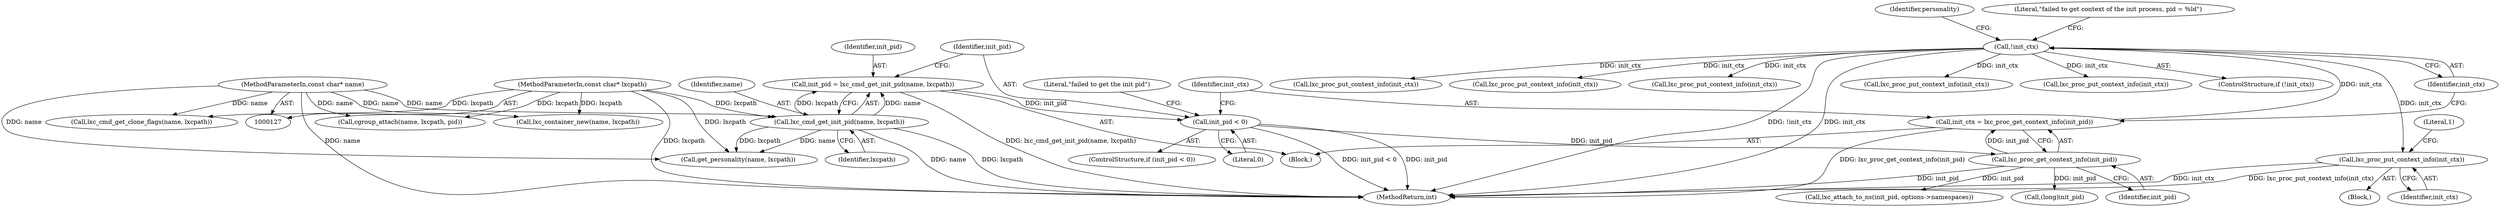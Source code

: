 digraph "0_lxc_81f466d05f2a89cb4f122ef7f593ff3f279b165c_1@pointer" {
"1000199" [label="(Call,lxc_proc_put_context_info(init_ctx))"];
"1000174" [label="(Call,!init_ctx)"];
"1000169" [label="(Call,init_ctx = lxc_proc_get_context_info(init_pid))"];
"1000171" [label="(Call,lxc_proc_get_context_info(init_pid))"];
"1000160" [label="(Call,init_pid < 0)"];
"1000154" [label="(Call,init_pid = lxc_cmd_get_init_pid(name, lxcpath))"];
"1000156" [label="(Call,lxc_cmd_get_init_pid(name, lxcpath))"];
"1000128" [label="(MethodParameterIn,const char* name)"];
"1000129" [label="(MethodParameterIn,const char* lxcpath)"];
"1000175" [label="(Identifier,init_ctx)"];
"1000196" [label="(Block,)"];
"1000597" [label="(Call,lxc_attach_to_ns(init_pid, options->namespaces))"];
"1000128" [label="(MethodParameterIn,const char* name)"];
"1000314" [label="(Call,lxc_proc_put_context_info(init_ctx))"];
"1000186" [label="(Identifier,personality)"];
"1000297" [label="(Call,lxc_proc_put_context_info(init_ctx))"];
"1000517" [label="(Call,lxc_proc_put_context_info(init_ctx))"];
"1000155" [label="(Identifier,init_pid)"];
"1000157" [label="(Identifier,name)"];
"1000213" [label="(Call,lxc_container_new(name, lxcpath))"];
"1000171" [label="(Call,lxc_proc_get_context_info(init_pid))"];
"1000695" [label="(MethodReturn,int)"];
"1000165" [label="(Literal,\"failed to get the init pid\")"];
"1000161" [label="(Identifier,init_pid)"];
"1000156" [label="(Call,lxc_cmd_get_init_pid(name, lxcpath))"];
"1000160" [label="(Call,init_pid < 0)"];
"1000169" [label="(Call,init_ctx = lxc_proc_get_context_info(init_pid))"];
"1000203" [label="(Literal,1)"];
"1000200" [label="(Identifier,init_ctx)"];
"1000129" [label="(MethodParameterIn,const char* lxcpath)"];
"1000178" [label="(Literal,\"failed to get context of the init process, pid = %ld\")"];
"1000341" [label="(Call,cgroup_attach(name, lxcpath, pid))"];
"1000159" [label="(ControlStructure,if (init_pid < 0))"];
"1000187" [label="(Call,get_personality(name, lxcpath))"];
"1000162" [label="(Literal,0)"];
"1000493" [label="(Call,lxc_proc_put_context_info(init_ctx))"];
"1000154" [label="(Call,init_pid = lxc_cmd_get_init_pid(name, lxcpath))"];
"1000179" [label="(Call,(long)init_pid)"];
"1000274" [label="(Call,lxc_proc_put_context_info(init_ctx))"];
"1000134" [label="(Block,)"];
"1000174" [label="(Call,!init_ctx)"];
"1000170" [label="(Identifier,init_ctx)"];
"1000173" [label="(ControlStructure,if (!init_ctx))"];
"1000259" [label="(Call,lxc_cmd_get_clone_flags(name, lxcpath))"];
"1000172" [label="(Identifier,init_pid)"];
"1000158" [label="(Identifier,lxcpath)"];
"1000199" [label="(Call,lxc_proc_put_context_info(init_ctx))"];
"1000199" -> "1000196"  [label="AST: "];
"1000199" -> "1000200"  [label="CFG: "];
"1000200" -> "1000199"  [label="AST: "];
"1000203" -> "1000199"  [label="CFG: "];
"1000199" -> "1000695"  [label="DDG: init_ctx"];
"1000199" -> "1000695"  [label="DDG: lxc_proc_put_context_info(init_ctx)"];
"1000174" -> "1000199"  [label="DDG: init_ctx"];
"1000174" -> "1000173"  [label="AST: "];
"1000174" -> "1000175"  [label="CFG: "];
"1000175" -> "1000174"  [label="AST: "];
"1000178" -> "1000174"  [label="CFG: "];
"1000186" -> "1000174"  [label="CFG: "];
"1000174" -> "1000695"  [label="DDG: !init_ctx"];
"1000174" -> "1000695"  [label="DDG: init_ctx"];
"1000169" -> "1000174"  [label="DDG: init_ctx"];
"1000174" -> "1000274"  [label="DDG: init_ctx"];
"1000174" -> "1000297"  [label="DDG: init_ctx"];
"1000174" -> "1000314"  [label="DDG: init_ctx"];
"1000174" -> "1000493"  [label="DDG: init_ctx"];
"1000174" -> "1000517"  [label="DDG: init_ctx"];
"1000169" -> "1000134"  [label="AST: "];
"1000169" -> "1000171"  [label="CFG: "];
"1000170" -> "1000169"  [label="AST: "];
"1000171" -> "1000169"  [label="AST: "];
"1000175" -> "1000169"  [label="CFG: "];
"1000169" -> "1000695"  [label="DDG: lxc_proc_get_context_info(init_pid)"];
"1000171" -> "1000169"  [label="DDG: init_pid"];
"1000171" -> "1000172"  [label="CFG: "];
"1000172" -> "1000171"  [label="AST: "];
"1000171" -> "1000695"  [label="DDG: init_pid"];
"1000160" -> "1000171"  [label="DDG: init_pid"];
"1000171" -> "1000179"  [label="DDG: init_pid"];
"1000171" -> "1000597"  [label="DDG: init_pid"];
"1000160" -> "1000159"  [label="AST: "];
"1000160" -> "1000162"  [label="CFG: "];
"1000161" -> "1000160"  [label="AST: "];
"1000162" -> "1000160"  [label="AST: "];
"1000165" -> "1000160"  [label="CFG: "];
"1000170" -> "1000160"  [label="CFG: "];
"1000160" -> "1000695"  [label="DDG: init_pid < 0"];
"1000160" -> "1000695"  [label="DDG: init_pid"];
"1000154" -> "1000160"  [label="DDG: init_pid"];
"1000154" -> "1000134"  [label="AST: "];
"1000154" -> "1000156"  [label="CFG: "];
"1000155" -> "1000154"  [label="AST: "];
"1000156" -> "1000154"  [label="AST: "];
"1000161" -> "1000154"  [label="CFG: "];
"1000154" -> "1000695"  [label="DDG: lxc_cmd_get_init_pid(name, lxcpath)"];
"1000156" -> "1000154"  [label="DDG: name"];
"1000156" -> "1000154"  [label="DDG: lxcpath"];
"1000156" -> "1000158"  [label="CFG: "];
"1000157" -> "1000156"  [label="AST: "];
"1000158" -> "1000156"  [label="AST: "];
"1000156" -> "1000695"  [label="DDG: name"];
"1000156" -> "1000695"  [label="DDG: lxcpath"];
"1000128" -> "1000156"  [label="DDG: name"];
"1000129" -> "1000156"  [label="DDG: lxcpath"];
"1000156" -> "1000187"  [label="DDG: name"];
"1000156" -> "1000187"  [label="DDG: lxcpath"];
"1000128" -> "1000127"  [label="AST: "];
"1000128" -> "1000695"  [label="DDG: name"];
"1000128" -> "1000187"  [label="DDG: name"];
"1000128" -> "1000213"  [label="DDG: name"];
"1000128" -> "1000259"  [label="DDG: name"];
"1000128" -> "1000341"  [label="DDG: name"];
"1000129" -> "1000127"  [label="AST: "];
"1000129" -> "1000695"  [label="DDG: lxcpath"];
"1000129" -> "1000187"  [label="DDG: lxcpath"];
"1000129" -> "1000213"  [label="DDG: lxcpath"];
"1000129" -> "1000259"  [label="DDG: lxcpath"];
"1000129" -> "1000341"  [label="DDG: lxcpath"];
}
